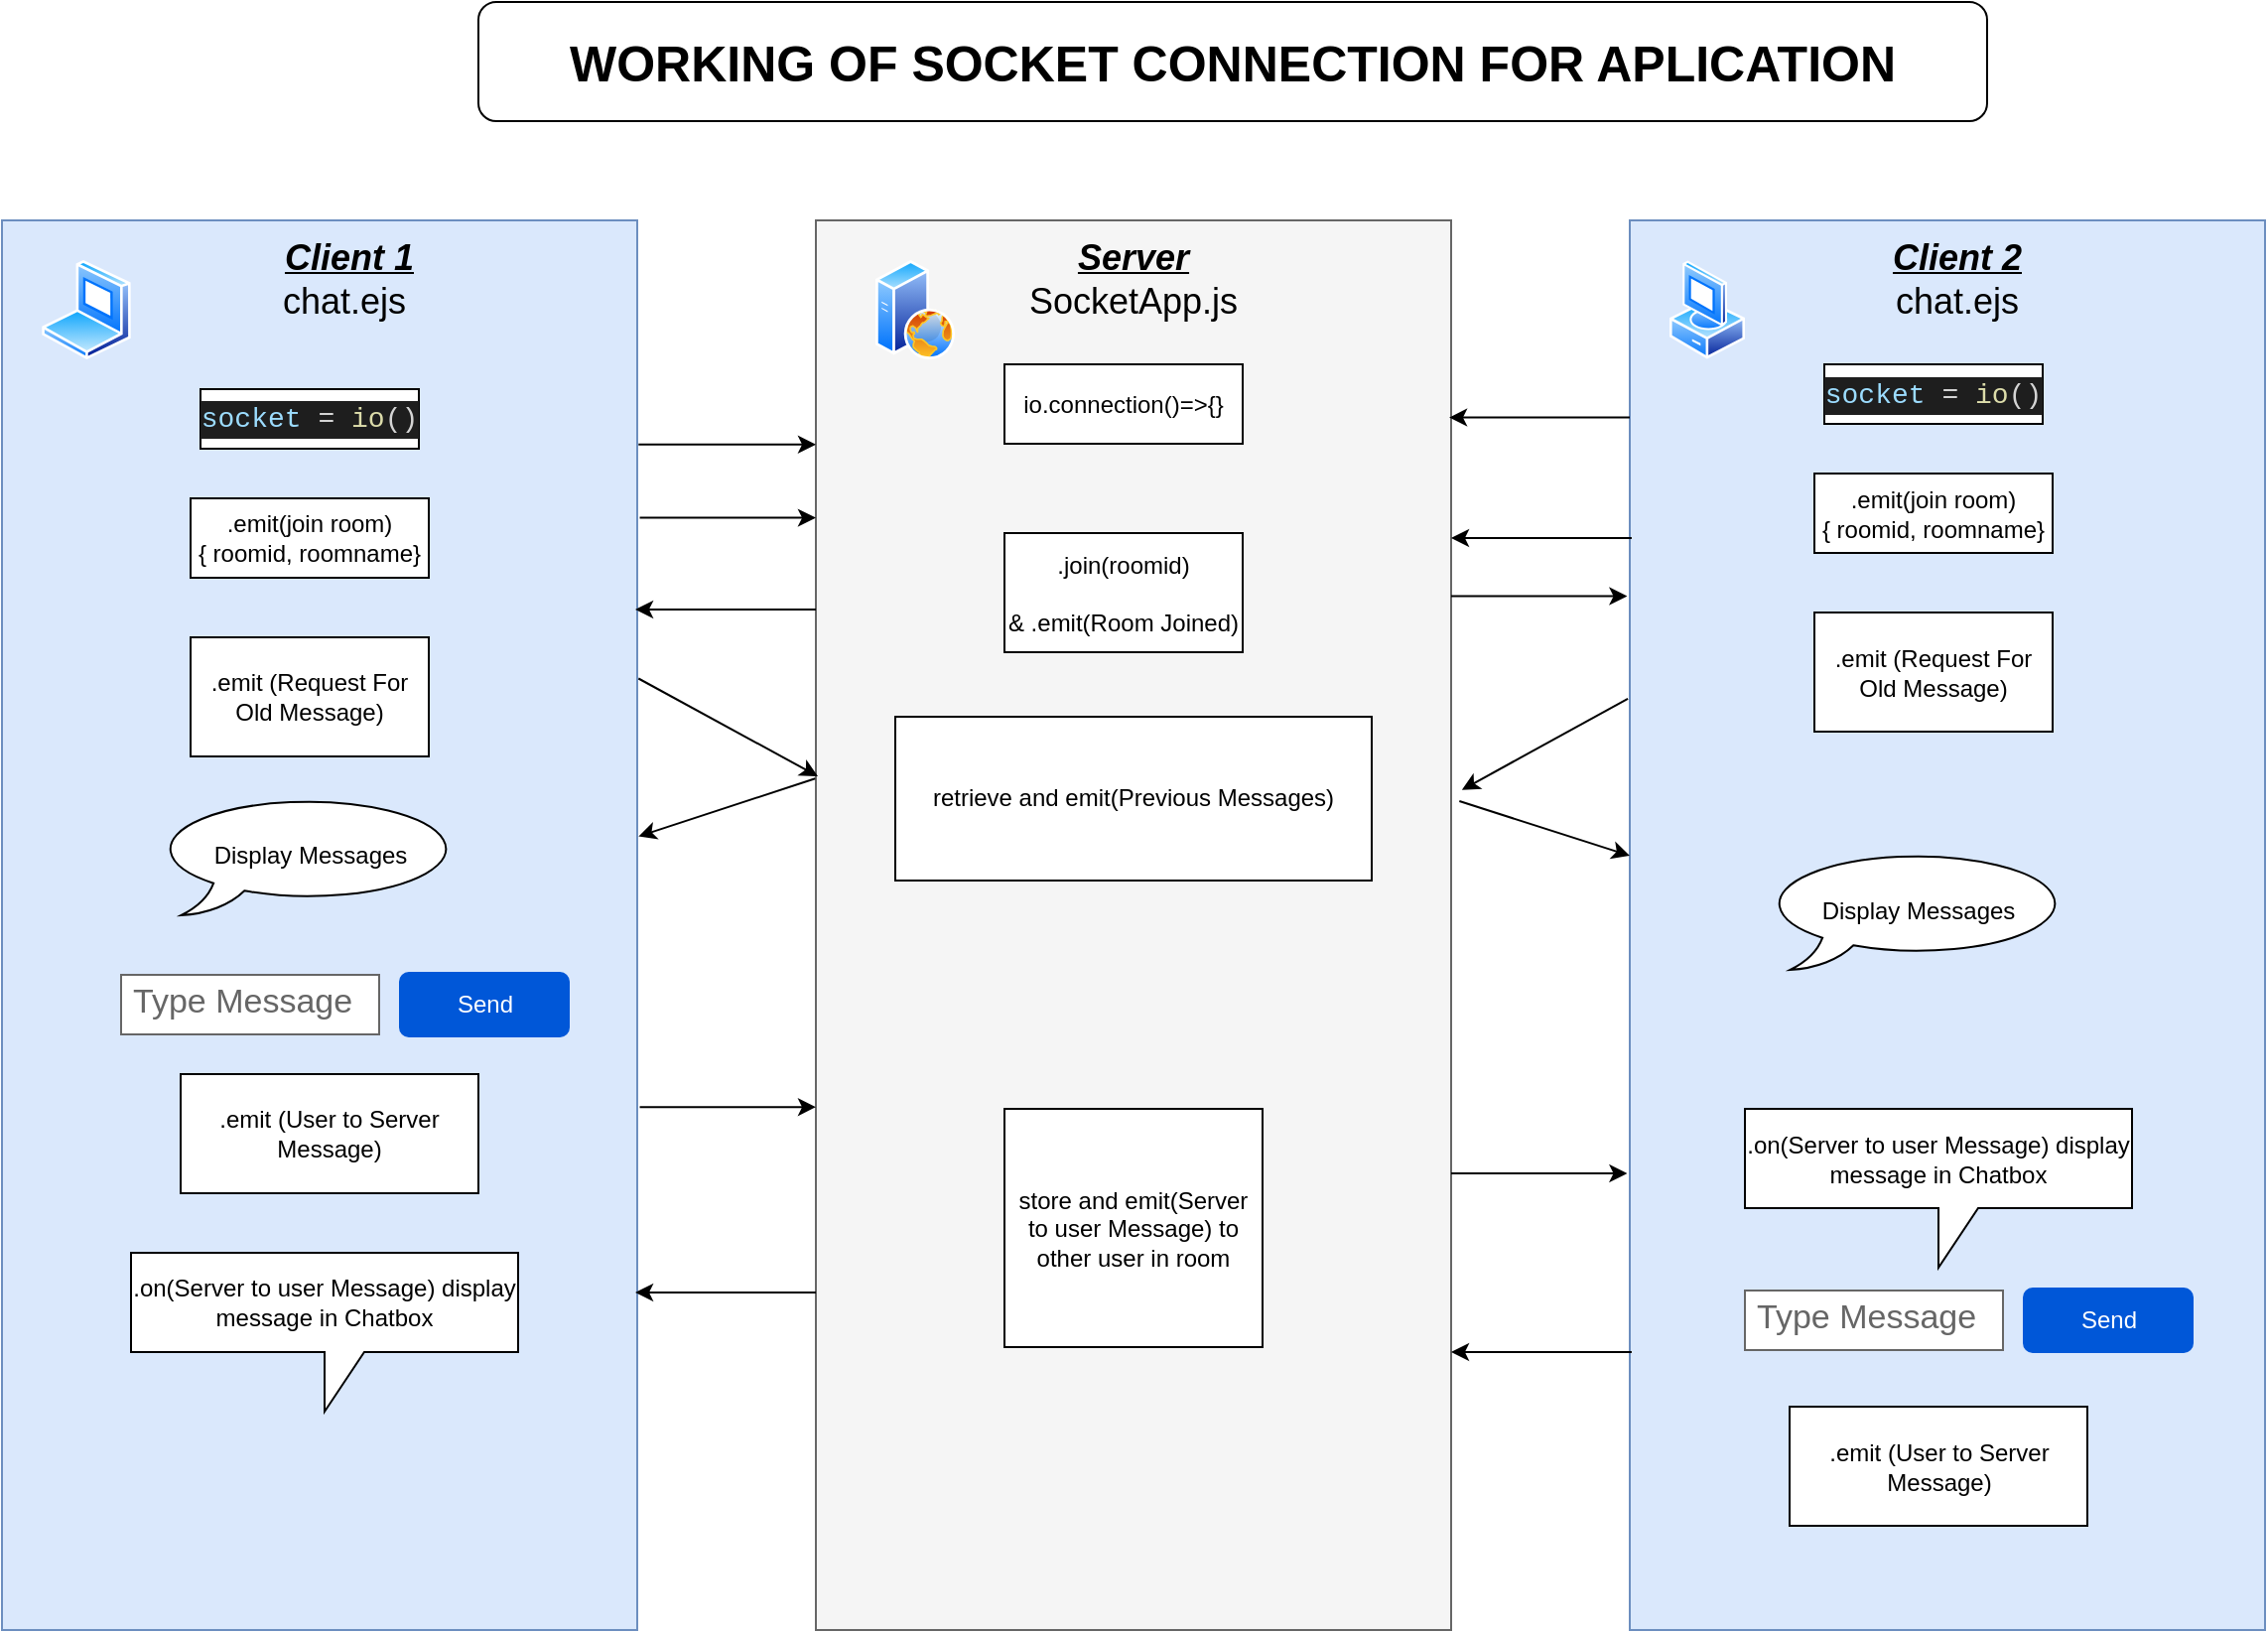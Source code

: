 <mxfile version="14.6.6" type="device"><diagram id="Pba97N9b-fuuSQ9TwXJ-" name="Page-1"><mxGraphModel dx="2966" dy="1494" grid="1" gridSize="10" guides="1" tooltips="1" connect="1" arrows="1" fold="1" page="1" pageScale="1" pageWidth="850" pageHeight="1100" math="0" shadow="0"><root><mxCell id="0"/><mxCell id="1" parent="0"/><mxCell id="klwrkYof202nfUxWMGD7-1" value="" style="rounded=0;whiteSpace=wrap;html=1;fillColor=#dae8fc;strokeColor=#6c8ebf;" vertex="1" parent="1"><mxGeometry x="100" y="130" width="320" height="710" as="geometry"/></mxCell><mxCell id="klwrkYof202nfUxWMGD7-2" value="" style="rounded=0;whiteSpace=wrap;html=1;fillColor=#f5f5f5;strokeColor=#666666;fontColor=#333333;" vertex="1" parent="1"><mxGeometry x="510" y="130" width="320" height="710" as="geometry"/></mxCell><mxCell id="klwrkYof202nfUxWMGD7-3" value="" style="rounded=0;whiteSpace=wrap;html=1;fillColor=#dae8fc;strokeColor=#6c8ebf;" vertex="1" parent="1"><mxGeometry x="920" y="130" width="320" height="710" as="geometry"/></mxCell><mxCell id="klwrkYof202nfUxWMGD7-4" value="" style="aspect=fixed;perimeter=ellipsePerimeter;html=1;align=center;shadow=0;dashed=0;spacingTop=3;image;image=img/lib/active_directory/laptop_client.svg;" vertex="1" parent="1"><mxGeometry x="120" y="150" width="45" height="50" as="geometry"/></mxCell><mxCell id="klwrkYof202nfUxWMGD7-5" value="" style="aspect=fixed;perimeter=ellipsePerimeter;html=1;align=center;shadow=0;dashed=0;spacingTop=3;image;image=img/lib/active_directory/vista_client.svg;" vertex="1" parent="1"><mxGeometry x="940" y="150" width="38" height="50" as="geometry"/></mxCell><mxCell id="klwrkYof202nfUxWMGD7-6" value="" style="aspect=fixed;perimeter=ellipsePerimeter;html=1;align=center;shadow=0;dashed=0;spacingTop=3;image;image=img/lib/active_directory/web_server.svg;" vertex="1" parent="1"><mxGeometry x="540" y="150" width="40" height="50" as="geometry"/></mxCell><mxCell id="klwrkYof202nfUxWMGD7-7" value="&lt;font style=&quot;font-size: 18px&quot;&gt;&lt;u style=&quot;font-weight: bold&quot;&gt;&lt;i&gt;Client 1&lt;/i&gt;&lt;/u&gt;&lt;br&gt;chat.ejs&lt;b&gt;&amp;nbsp;&lt;/b&gt;&lt;/font&gt;" style="text;html=1;strokeColor=none;fillColor=none;align=center;verticalAlign=middle;whiteSpace=wrap;rounded=0;" vertex="1" parent="1"><mxGeometry x="220" y="140" width="110" height="40" as="geometry"/></mxCell><mxCell id="klwrkYof202nfUxWMGD7-8" value="&lt;font style=&quot;font-size: 18px&quot;&gt;&lt;i style=&quot;font-weight: bold&quot;&gt;&lt;u&gt;Server&lt;br&gt;&lt;/u&gt;&lt;/i&gt;SocketApp.js&lt;br&gt;&lt;/font&gt;" style="text;html=1;strokeColor=none;fillColor=none;align=center;verticalAlign=middle;whiteSpace=wrap;rounded=0;" vertex="1" parent="1"><mxGeometry x="615" y="140" width="110" height="40" as="geometry"/></mxCell><mxCell id="klwrkYof202nfUxWMGD7-9" value="&lt;font style=&quot;font-size: 18px&quot;&gt;&lt;u style=&quot;font-weight: bold&quot;&gt;&lt;i&gt;Client 2&lt;/i&gt;&lt;/u&gt;&lt;br&gt;chat.ejs&lt;br&gt;&lt;/font&gt;" style="text;html=1;strokeColor=none;fillColor=none;align=center;verticalAlign=middle;whiteSpace=wrap;rounded=0;" vertex="1" parent="1"><mxGeometry x="1030" y="140" width="110" height="40" as="geometry"/></mxCell><mxCell id="klwrkYof202nfUxWMGD7-10" value="&lt;div style=&quot;color: rgb(212 , 212 , 212) ; background-color: rgb(30 , 30 , 30) ; font-family: &amp;#34;consolas&amp;#34; , &amp;#34;courier new&amp;#34; , monospace ; font-size: 14px ; line-height: 19px&quot;&gt;&lt;span style=&quot;color: #9cdcfe&quot;&gt;socket&lt;/span&gt;&amp;nbsp;=&amp;nbsp;&lt;span style=&quot;color: #dcdcaa&quot;&gt;io&lt;/span&gt;()&lt;/div&gt;" style="rounded=0;whiteSpace=wrap;html=1;" vertex="1" parent="1"><mxGeometry x="200" y="215" width="110" height="30" as="geometry"/></mxCell><mxCell id="klwrkYof202nfUxWMGD7-11" value="io.connection()=&amp;gt;{}" style="rounded=0;whiteSpace=wrap;html=1;" vertex="1" parent="1"><mxGeometry x="605" y="202.5" width="120" height="40" as="geometry"/></mxCell><mxCell id="klwrkYof202nfUxWMGD7-14" value=".emit(join room)&lt;br&gt;{ roomid, roomname}" style="rounded=0;whiteSpace=wrap;html=1;" vertex="1" parent="1"><mxGeometry x="195" y="270" width="120" height="40" as="geometry"/></mxCell><mxCell id="klwrkYof202nfUxWMGD7-15" value=".join(roomid)&lt;br&gt;&lt;br&gt;&amp;amp; .emit(Room Joined)" style="rounded=0;whiteSpace=wrap;html=1;" vertex="1" parent="1"><mxGeometry x="605" y="287.5" width="120" height="60" as="geometry"/></mxCell><mxCell id="klwrkYof202nfUxWMGD7-16" value=".emit (Request For Old Message)" style="rounded=0;whiteSpace=wrap;html=1;" vertex="1" parent="1"><mxGeometry x="195" y="340" width="120" height="60" as="geometry"/></mxCell><mxCell id="klwrkYof202nfUxWMGD7-17" value="retrieve and emit(Previous Messages)" style="rounded=0;whiteSpace=wrap;html=1;" vertex="1" parent="1"><mxGeometry x="550" y="380" width="240" height="82.5" as="geometry"/></mxCell><mxCell id="klwrkYof202nfUxWMGD7-18" value="Display Messages" style="whiteSpace=wrap;html=1;shape=mxgraph.basic.oval_callout" vertex="1" parent="1"><mxGeometry x="177.5" y="420" width="155" height="60" as="geometry"/></mxCell><mxCell id="klwrkYof202nfUxWMGD7-19" value="Type Message&amp;nbsp;" style="strokeWidth=1;shadow=0;dashed=0;align=center;html=1;shape=mxgraph.mockup.text.textBox;fontColor=#666666;align=left;fontSize=17;spacingLeft=4;spacingTop=-3;strokeColor=#666666;mainText=" vertex="1" parent="1"><mxGeometry x="160" y="510" width="130" height="30" as="geometry"/></mxCell><mxCell id="klwrkYof202nfUxWMGD7-20" value="Send" style="rounded=1;fillColor=#0057D8;align=center;strokeColor=none;html=1;fontColor=#ffffff;fontSize=12" vertex="1" parent="1"><mxGeometry x="300" y="508.5" width="86" height="33" as="geometry"/></mxCell><mxCell id="klwrkYof202nfUxWMGD7-23" value=".emit (User to Server Message)" style="rounded=0;whiteSpace=wrap;html=1;" vertex="1" parent="1"><mxGeometry x="190" y="560" width="150" height="60" as="geometry"/></mxCell><mxCell id="klwrkYof202nfUxWMGD7-24" value="store and emit(Server to user Message) to other user in room" style="rounded=0;whiteSpace=wrap;html=1;" vertex="1" parent="1"><mxGeometry x="605" y="577.5" width="130" height="120" as="geometry"/></mxCell><mxCell id="klwrkYof202nfUxWMGD7-25" value=".on(Server to user Message) display message in Chatbox" style="shape=callout;whiteSpace=wrap;html=1;perimeter=calloutPerimeter;" vertex="1" parent="1"><mxGeometry x="165" y="650" width="195" height="80" as="geometry"/></mxCell><mxCell id="klwrkYof202nfUxWMGD7-26" value="&lt;div style=&quot;color: rgb(212 , 212 , 212) ; background-color: rgb(30 , 30 , 30) ; font-family: &amp;#34;consolas&amp;#34; , &amp;#34;courier new&amp;#34; , monospace ; font-size: 14px ; line-height: 19px&quot;&gt;&lt;span style=&quot;color: #9cdcfe&quot;&gt;socket&lt;/span&gt;&amp;nbsp;=&amp;nbsp;&lt;span style=&quot;color: #dcdcaa&quot;&gt;io&lt;/span&gt;()&lt;/div&gt;" style="rounded=0;whiteSpace=wrap;html=1;" vertex="1" parent="1"><mxGeometry x="1018" y="202.5" width="110" height="30" as="geometry"/></mxCell><mxCell id="klwrkYof202nfUxWMGD7-27" value=".emit(join room)&lt;br&gt;{ roomid, roomname}" style="rounded=0;whiteSpace=wrap;html=1;" vertex="1" parent="1"><mxGeometry x="1013" y="257.5" width="120" height="40" as="geometry"/></mxCell><mxCell id="klwrkYof202nfUxWMGD7-28" value=".emit (Request For Old Message)" style="rounded=0;whiteSpace=wrap;html=1;" vertex="1" parent="1"><mxGeometry x="1013" y="327.5" width="120" height="60" as="geometry"/></mxCell><mxCell id="klwrkYof202nfUxWMGD7-29" value="Display Messages" style="whiteSpace=wrap;html=1;shape=mxgraph.basic.oval_callout" vertex="1" parent="1"><mxGeometry x="988" y="447.5" width="155" height="60" as="geometry"/></mxCell><mxCell id="klwrkYof202nfUxWMGD7-32" value=".emit (User to Server Message)" style="rounded=0;whiteSpace=wrap;html=1;" vertex="1" parent="1"><mxGeometry x="1000.5" y="727.5" width="150" height="60" as="geometry"/></mxCell><mxCell id="klwrkYof202nfUxWMGD7-34" value=".on(Server to user Message) display message in Chatbox" style="shape=callout;whiteSpace=wrap;html=1;perimeter=calloutPerimeter;" vertex="1" parent="1"><mxGeometry x="978" y="577.5" width="195" height="80" as="geometry"/></mxCell><mxCell id="klwrkYof202nfUxWMGD7-41" value="" style="endArrow=classic;html=1;exitX=1.002;exitY=0.159;exitDx=0;exitDy=0;exitPerimeter=0;entryX=0;entryY=0.159;entryDx=0;entryDy=0;entryPerimeter=0;" edge="1" parent="1" source="klwrkYof202nfUxWMGD7-1" target="klwrkYof202nfUxWMGD7-2"><mxGeometry width="50" height="50" relative="1" as="geometry"><mxPoint x="430" y="280" as="sourcePoint"/><mxPoint x="480" y="230" as="targetPoint"/></mxGeometry></mxCell><mxCell id="klwrkYof202nfUxWMGD7-42" value="" style="endArrow=classic;html=1;exitX=1.004;exitY=0.211;exitDx=0;exitDy=0;exitPerimeter=0;entryX=0;entryY=0.211;entryDx=0;entryDy=0;entryPerimeter=0;" edge="1" parent="1" source="klwrkYof202nfUxWMGD7-1" target="klwrkYof202nfUxWMGD7-2"><mxGeometry width="50" height="50" relative="1" as="geometry"><mxPoint x="430.64" y="252.89" as="sourcePoint"/><mxPoint x="520" y="252.89" as="targetPoint"/></mxGeometry></mxCell><mxCell id="klwrkYof202nfUxWMGD7-43" value="" style="endArrow=classic;html=1;exitX=1.002;exitY=0.325;exitDx=0;exitDy=0;exitPerimeter=0;" edge="1" parent="1" source="klwrkYof202nfUxWMGD7-1"><mxGeometry width="50" height="50" relative="1" as="geometry"><mxPoint x="431.28" y="289.81" as="sourcePoint"/><mxPoint x="511" y="410" as="targetPoint"/></mxGeometry></mxCell><mxCell id="klwrkYof202nfUxWMGD7-44" value="" style="endArrow=classic;html=1;exitX=1.004;exitY=0.629;exitDx=0;exitDy=0;exitPerimeter=0;entryX=0;entryY=0.629;entryDx=0;entryDy=0;entryPerimeter=0;" edge="1" parent="1" source="klwrkYof202nfUxWMGD7-1" target="klwrkYof202nfUxWMGD7-2"><mxGeometry width="50" height="50" relative="1" as="geometry"><mxPoint x="430.64" y="370.75" as="sourcePoint"/><mxPoint x="520.64" y="394.89" as="targetPoint"/></mxGeometry></mxCell><mxCell id="klwrkYof202nfUxWMGD7-45" value="" style="endArrow=classic;html=1;exitX=0;exitY=0.276;exitDx=0;exitDy=0;exitPerimeter=0;entryX=0.997;entryY=0.276;entryDx=0;entryDy=0;entryPerimeter=0;" edge="1" parent="1" source="klwrkYof202nfUxWMGD7-2" target="klwrkYof202nfUxWMGD7-1"><mxGeometry width="50" height="50" relative="1" as="geometry"><mxPoint x="431.28" y="289.81" as="sourcePoint"/><mxPoint x="520" y="289.81" as="targetPoint"/></mxGeometry></mxCell><mxCell id="klwrkYof202nfUxWMGD7-46" value="" style="endArrow=classic;html=1;exitX=0;exitY=0.276;exitDx=0;exitDy=0;exitPerimeter=0;entryX=0.997;entryY=0.276;entryDx=0;entryDy=0;entryPerimeter=0;" edge="1" parent="1"><mxGeometry width="50" height="50" relative="1" as="geometry"><mxPoint x="510.0" y="670" as="sourcePoint"/><mxPoint x="419.04" y="670" as="targetPoint"/></mxGeometry></mxCell><mxCell id="klwrkYof202nfUxWMGD7-47" value="" style="endArrow=classic;html=1;exitX=-0.001;exitY=0.396;exitDx=0;exitDy=0;exitPerimeter=0;entryX=1.002;entryY=0.437;entryDx=0;entryDy=0;entryPerimeter=0;" edge="1" parent="1" source="klwrkYof202nfUxWMGD7-2" target="klwrkYof202nfUxWMGD7-1"><mxGeometry width="50" height="50" relative="1" as="geometry"><mxPoint x="525.96" y="410" as="sourcePoint"/><mxPoint x="435" y="410" as="targetPoint"/></mxGeometry></mxCell><mxCell id="klwrkYof202nfUxWMGD7-56" value="" style="endArrow=classic;html=1;exitX=0;exitY=0.276;exitDx=0;exitDy=0;exitPerimeter=0;entryX=0.997;entryY=0.276;entryDx=0;entryDy=0;entryPerimeter=0;" edge="1" parent="1"><mxGeometry width="50" height="50" relative="1" as="geometry"><mxPoint x="920.96" y="290.0" as="sourcePoint"/><mxPoint x="830" y="290.0" as="targetPoint"/></mxGeometry></mxCell><mxCell id="klwrkYof202nfUxWMGD7-57" value="" style="endArrow=classic;html=1;exitX=0;exitY=0.276;exitDx=0;exitDy=0;exitPerimeter=0;entryX=0.997;entryY=0.276;entryDx=0;entryDy=0;entryPerimeter=0;" edge="1" parent="1"><mxGeometry width="50" height="50" relative="1" as="geometry"><mxPoint x="920" y="229.29" as="sourcePoint"/><mxPoint x="829.04" y="229.29" as="targetPoint"/></mxGeometry></mxCell><mxCell id="klwrkYof202nfUxWMGD7-58" value="" style="endArrow=classic;html=1;exitX=1.004;exitY=0.211;exitDx=0;exitDy=0;exitPerimeter=0;entryX=0;entryY=0.211;entryDx=0;entryDy=0;entryPerimeter=0;" edge="1" parent="1"><mxGeometry width="50" height="50" relative="1" as="geometry"><mxPoint x="830" y="319.29" as="sourcePoint"/><mxPoint x="918.72" y="319.29" as="targetPoint"/></mxGeometry></mxCell><mxCell id="klwrkYof202nfUxWMGD7-60" value="" style="endArrow=classic;html=1;exitX=-0.001;exitY=0.396;exitDx=0;exitDy=0;exitPerimeter=0;entryX=1.017;entryY=0.404;entryDx=0;entryDy=0;entryPerimeter=0;" edge="1" parent="1" target="klwrkYof202nfUxWMGD7-2"><mxGeometry width="50" height="50" relative="1" as="geometry"><mxPoint x="919.04" y="370.89" as="sourcePoint"/><mxPoint x="830.0" y="400" as="targetPoint"/></mxGeometry></mxCell><mxCell id="klwrkYof202nfUxWMGD7-61" value="" style="endArrow=classic;html=1;exitX=1.013;exitY=0.412;exitDx=0;exitDy=0;exitPerimeter=0;" edge="1" parent="1" source="klwrkYof202nfUxWMGD7-2"><mxGeometry width="50" height="50" relative="1" as="geometry"><mxPoint x="829.64" y="400.75" as="sourcePoint"/><mxPoint x="920" y="450" as="targetPoint"/></mxGeometry></mxCell><mxCell id="klwrkYof202nfUxWMGD7-62" value="Type Message&amp;nbsp;" style="strokeWidth=1;shadow=0;dashed=0;align=center;html=1;shape=mxgraph.mockup.text.textBox;fontColor=#666666;align=left;fontSize=17;spacingLeft=4;spacingTop=-3;strokeColor=#666666;mainText=" vertex="1" parent="1"><mxGeometry x="978" y="669" width="130" height="30" as="geometry"/></mxCell><mxCell id="klwrkYof202nfUxWMGD7-63" value="Send" style="rounded=1;fillColor=#0057D8;align=center;strokeColor=none;html=1;fontColor=#ffffff;fontSize=12" vertex="1" parent="1"><mxGeometry x="1118" y="667.5" width="86" height="33" as="geometry"/></mxCell><mxCell id="klwrkYof202nfUxWMGD7-65" value="" style="endArrow=classic;html=1;exitX=0;exitY=0.276;exitDx=0;exitDy=0;exitPerimeter=0;entryX=0.997;entryY=0.276;entryDx=0;entryDy=0;entryPerimeter=0;" edge="1" parent="1"><mxGeometry width="50" height="50" relative="1" as="geometry"><mxPoint x="920.96" y="700" as="sourcePoint"/><mxPoint x="830" y="700" as="targetPoint"/></mxGeometry></mxCell><mxCell id="klwrkYof202nfUxWMGD7-66" value="" style="endArrow=classic;html=1;exitX=1.004;exitY=0.629;exitDx=0;exitDy=0;exitPerimeter=0;entryX=0;entryY=0.629;entryDx=0;entryDy=0;entryPerimeter=0;" edge="1" parent="1"><mxGeometry width="50" height="50" relative="1" as="geometry"><mxPoint x="830" y="610.0" as="sourcePoint"/><mxPoint x="918.72" y="610.0" as="targetPoint"/></mxGeometry></mxCell><mxCell id="klwrkYof202nfUxWMGD7-67" value="&lt;font style=&quot;font-size: 25px&quot;&gt;&lt;b&gt;WORKING OF SOCKET CONNECTION FOR APLICATION&lt;/b&gt;&lt;/font&gt;" style="rounded=1;whiteSpace=wrap;html=1;" vertex="1" parent="1"><mxGeometry x="340" y="20" width="760" height="60" as="geometry"/></mxCell></root></mxGraphModel></diagram></mxfile>
